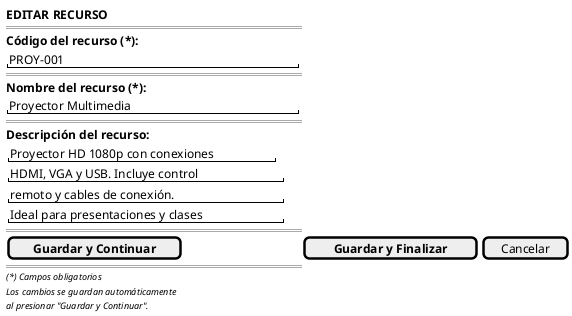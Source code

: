 @startsalt editarRecurso-wireframe
{
    <b>EDITAR RECURSO</b>
    ====
    <b>Código del recurso (*):</b>
    "PROY-001                            "
    ====
    <b>Nombre del recurso (*):</b>
    "Proyector Multimedia                "
    ====
    <b>Descripción del recurso:</b>
    {
        "Proyector HD 1080p con conexiones"
        "HDMI, VGA y USB. Incluye control  "
        "remoto y cables de conexión.      "
        "Ideal para presentaciones y clases"
    }
    ====
    [ <b>Guardar y Continuar</b> ] | [ <b>Guardar y Finalizar</b> ] | [ Cancelar ]
    ====
    <size:9><i>(*) Campos obligatorios</i></size>
    <size:9><i>Los cambios se guardan automáticamente</i></size>
    <size:9><i>al presionar "Guardar y Continuar".</i></size>
}
@endsalt